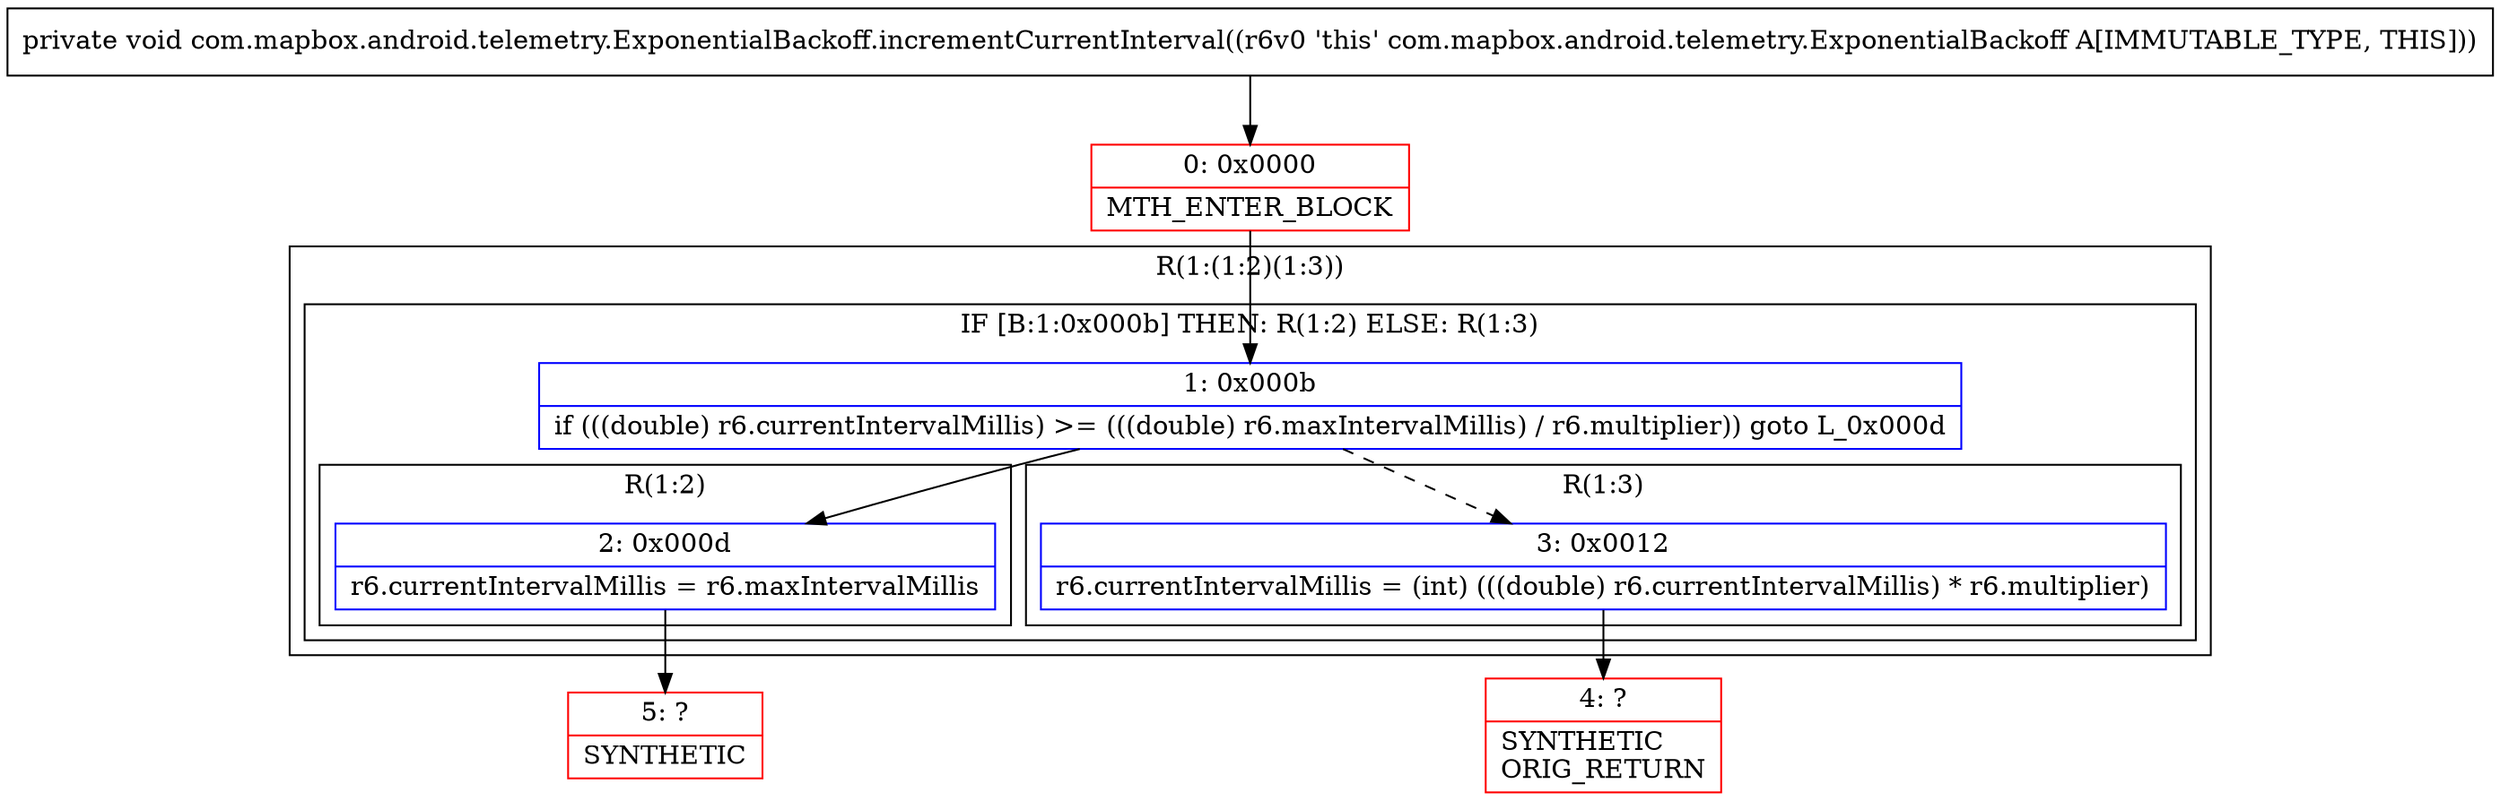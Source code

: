 digraph "CFG forcom.mapbox.android.telemetry.ExponentialBackoff.incrementCurrentInterval()V" {
subgraph cluster_Region_1346043496 {
label = "R(1:(1:2)(1:3))";
node [shape=record,color=blue];
subgraph cluster_IfRegion_429412585 {
label = "IF [B:1:0x000b] THEN: R(1:2) ELSE: R(1:3)";
node [shape=record,color=blue];
Node_1 [shape=record,label="{1\:\ 0x000b|if (((double) r6.currentIntervalMillis) \>= (((double) r6.maxIntervalMillis) \/ r6.multiplier)) goto L_0x000d\l}"];
subgraph cluster_Region_1628170819 {
label = "R(1:2)";
node [shape=record,color=blue];
Node_2 [shape=record,label="{2\:\ 0x000d|r6.currentIntervalMillis = r6.maxIntervalMillis\l}"];
}
subgraph cluster_Region_171375862 {
label = "R(1:3)";
node [shape=record,color=blue];
Node_3 [shape=record,label="{3\:\ 0x0012|r6.currentIntervalMillis = (int) (((double) r6.currentIntervalMillis) * r6.multiplier)\l}"];
}
}
}
Node_0 [shape=record,color=red,label="{0\:\ 0x0000|MTH_ENTER_BLOCK\l}"];
Node_4 [shape=record,color=red,label="{4\:\ ?|SYNTHETIC\lORIG_RETURN\l}"];
Node_5 [shape=record,color=red,label="{5\:\ ?|SYNTHETIC\l}"];
MethodNode[shape=record,label="{private void com.mapbox.android.telemetry.ExponentialBackoff.incrementCurrentInterval((r6v0 'this' com.mapbox.android.telemetry.ExponentialBackoff A[IMMUTABLE_TYPE, THIS])) }"];
MethodNode -> Node_0;
Node_1 -> Node_2;
Node_1 -> Node_3[style=dashed];
Node_2 -> Node_5;
Node_3 -> Node_4;
Node_0 -> Node_1;
}

